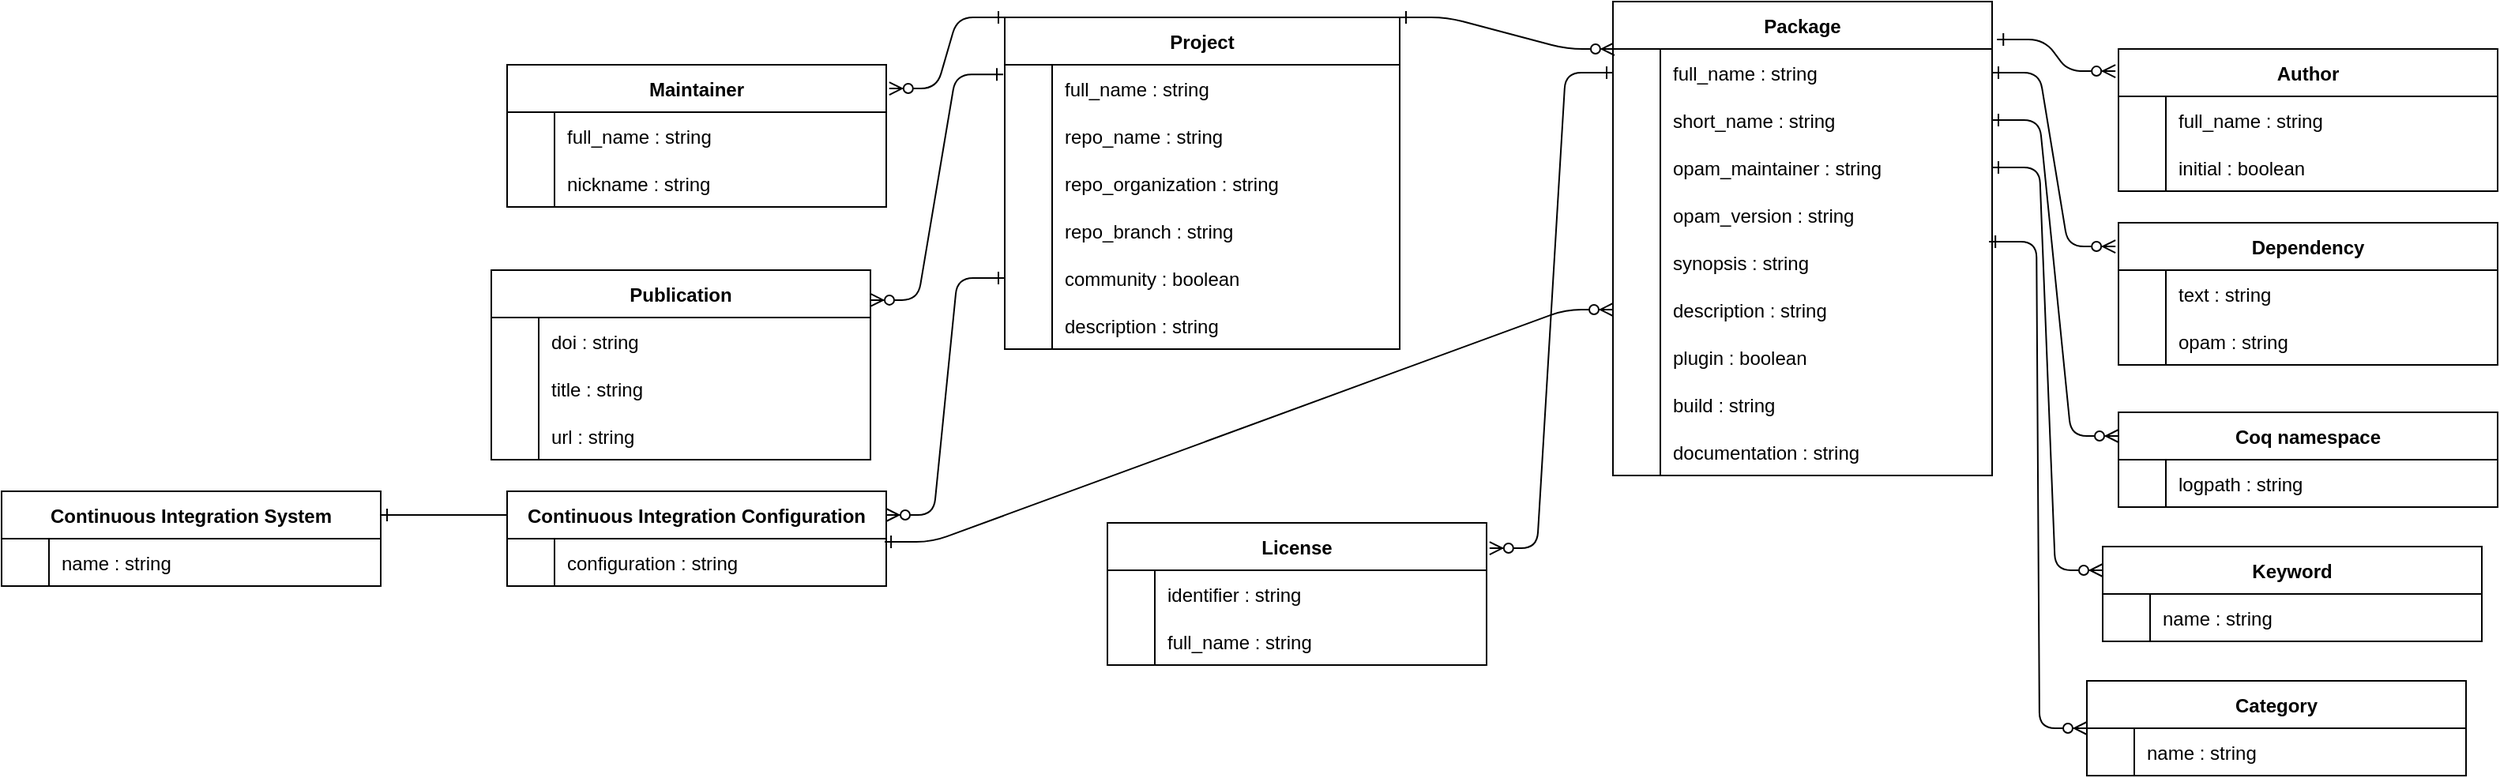 <mxfile version="15.7.3" type="device"><diagram id="R2lEEEUBdFMjLlhIrx00" name="Page-1"><mxGraphModel dx="2591" dy="1025" grid="1" gridSize="10" guides="1" tooltips="1" connect="1" arrows="1" fold="1" page="1" pageScale="1" pageWidth="1169" pageHeight="827" math="0" shadow="0" extFonts="Permanent Marker^https://fonts.googleapis.com/css?family=Permanent+Marker"><root><mxCell id="0"/><mxCell id="1" parent="0"/><mxCell id="C-vyLk0tnHw3VtMMgP7b-1" value="" style="edgeStyle=entityRelationEdgeStyle;endArrow=ERzeroToMany;startArrow=ERone;endFill=1;startFill=0;exitX=1;exitY=0;exitDx=0;exitDy=0;entryX=0.004;entryY=0.1;entryDx=0;entryDy=0;entryPerimeter=0;" parent="1" source="C-vyLk0tnHw3VtMMgP7b-23" target="C-vyLk0tnHw3VtMMgP7b-2" edge="1"><mxGeometry width="100" height="100" relative="1" as="geometry"><mxPoint x="370" y="175" as="sourcePoint"/><mxPoint x="440" y="620" as="targetPoint"/></mxGeometry></mxCell><mxCell id="C-vyLk0tnHw3VtMMgP7b-2" value="Package" style="shape=table;startSize=30;container=1;collapsible=1;childLayout=tableLayout;fixedRows=1;rowLines=0;fontStyle=1;align=center;resizeLast=1;" parent="1" vertex="1"><mxGeometry x="560" y="60" width="240" height="300" as="geometry"/></mxCell><mxCell id="C-vyLk0tnHw3VtMMgP7b-6" value="" style="shape=partialRectangle;collapsible=0;dropTarget=0;pointerEvents=0;fillColor=none;points=[[0,0.5],[1,0.5]];portConstraint=eastwest;top=0;left=0;right=0;bottom=0;" parent="C-vyLk0tnHw3VtMMgP7b-2" vertex="1"><mxGeometry y="30" width="240" height="30" as="geometry"/></mxCell><mxCell id="C-vyLk0tnHw3VtMMgP7b-7" value="" style="shape=partialRectangle;overflow=hidden;connectable=0;fillColor=none;top=0;left=0;bottom=0;right=0;" parent="C-vyLk0tnHw3VtMMgP7b-6" vertex="1"><mxGeometry width="30" height="30" as="geometry"><mxRectangle width="30" height="30" as="alternateBounds"/></mxGeometry></mxCell><mxCell id="C-vyLk0tnHw3VtMMgP7b-8" value="full_name : string" style="shape=partialRectangle;overflow=hidden;connectable=0;fillColor=none;top=0;left=0;bottom=0;right=0;align=left;spacingLeft=6;" parent="C-vyLk0tnHw3VtMMgP7b-6" vertex="1"><mxGeometry x="30" width="210" height="30" as="geometry"><mxRectangle width="210" height="30" as="alternateBounds"/></mxGeometry></mxCell><mxCell id="qzxWyd6y9JS_2lLy-Of7-9" value="" style="shape=partialRectangle;collapsible=0;dropTarget=0;pointerEvents=0;fillColor=none;points=[[0,0.5],[1,0.5]];portConstraint=eastwest;top=0;left=0;right=0;bottom=0;" vertex="1" parent="C-vyLk0tnHw3VtMMgP7b-2"><mxGeometry y="60" width="240" height="30" as="geometry"/></mxCell><mxCell id="qzxWyd6y9JS_2lLy-Of7-10" value="" style="shape=partialRectangle;overflow=hidden;connectable=0;fillColor=none;top=0;left=0;bottom=0;right=0;" vertex="1" parent="qzxWyd6y9JS_2lLy-Of7-9"><mxGeometry width="30" height="30" as="geometry"><mxRectangle width="30" height="30" as="alternateBounds"/></mxGeometry></mxCell><mxCell id="qzxWyd6y9JS_2lLy-Of7-11" value="short_name : string" style="shape=partialRectangle;overflow=hidden;connectable=0;fillColor=none;top=0;left=0;bottom=0;right=0;align=left;spacingLeft=6;" vertex="1" parent="qzxWyd6y9JS_2lLy-Of7-9"><mxGeometry x="30" width="210" height="30" as="geometry"><mxRectangle width="210" height="30" as="alternateBounds"/></mxGeometry></mxCell><mxCell id="qzxWyd6y9JS_2lLy-Of7-12" value="" style="shape=partialRectangle;collapsible=0;dropTarget=0;pointerEvents=0;fillColor=none;points=[[0,0.5],[1,0.5]];portConstraint=eastwest;top=0;left=0;right=0;bottom=0;" vertex="1" parent="C-vyLk0tnHw3VtMMgP7b-2"><mxGeometry y="90" width="240" height="30" as="geometry"/></mxCell><mxCell id="qzxWyd6y9JS_2lLy-Of7-13" value="" style="shape=partialRectangle;overflow=hidden;connectable=0;fillColor=none;top=0;left=0;bottom=0;right=0;" vertex="1" parent="qzxWyd6y9JS_2lLy-Of7-12"><mxGeometry width="30" height="30" as="geometry"><mxRectangle width="30" height="30" as="alternateBounds"/></mxGeometry></mxCell><mxCell id="qzxWyd6y9JS_2lLy-Of7-14" value="opam_maintainer : string" style="shape=partialRectangle;overflow=hidden;connectable=0;fillColor=none;top=0;left=0;bottom=0;right=0;align=left;spacingLeft=6;" vertex="1" parent="qzxWyd6y9JS_2lLy-Of7-12"><mxGeometry x="30" width="210" height="30" as="geometry"><mxRectangle width="210" height="30" as="alternateBounds"/></mxGeometry></mxCell><mxCell id="qzxWyd6y9JS_2lLy-Of7-46" value="" style="shape=partialRectangle;collapsible=0;dropTarget=0;pointerEvents=0;fillColor=none;points=[[0,0.5],[1,0.5]];portConstraint=eastwest;top=0;left=0;right=0;bottom=0;" vertex="1" parent="C-vyLk0tnHw3VtMMgP7b-2"><mxGeometry y="120" width="240" height="30" as="geometry"/></mxCell><mxCell id="qzxWyd6y9JS_2lLy-Of7-47" value="" style="shape=partialRectangle;overflow=hidden;connectable=0;fillColor=none;top=0;left=0;bottom=0;right=0;" vertex="1" parent="qzxWyd6y9JS_2lLy-Of7-46"><mxGeometry width="30" height="30" as="geometry"><mxRectangle width="30" height="30" as="alternateBounds"/></mxGeometry></mxCell><mxCell id="qzxWyd6y9JS_2lLy-Of7-48" value="opam_version : string" style="shape=partialRectangle;overflow=hidden;connectable=0;fillColor=none;top=0;left=0;bottom=0;right=0;align=left;spacingLeft=6;" vertex="1" parent="qzxWyd6y9JS_2lLy-Of7-46"><mxGeometry x="30" width="210" height="30" as="geometry"><mxRectangle width="210" height="30" as="alternateBounds"/></mxGeometry></mxCell><mxCell id="qzxWyd6y9JS_2lLy-Of7-86" value="" style="shape=partialRectangle;collapsible=0;dropTarget=0;pointerEvents=0;fillColor=none;points=[[0,0.5],[1,0.5]];portConstraint=eastwest;top=0;left=0;right=0;bottom=0;" vertex="1" parent="C-vyLk0tnHw3VtMMgP7b-2"><mxGeometry y="150" width="240" height="30" as="geometry"/></mxCell><mxCell id="qzxWyd6y9JS_2lLy-Of7-87" value="" style="shape=partialRectangle;overflow=hidden;connectable=0;fillColor=none;top=0;left=0;bottom=0;right=0;" vertex="1" parent="qzxWyd6y9JS_2lLy-Of7-86"><mxGeometry width="30" height="30" as="geometry"><mxRectangle width="30" height="30" as="alternateBounds"/></mxGeometry></mxCell><mxCell id="qzxWyd6y9JS_2lLy-Of7-88" value="synopsis : string" style="shape=partialRectangle;overflow=hidden;connectable=0;fillColor=none;top=0;left=0;bottom=0;right=0;align=left;spacingLeft=6;" vertex="1" parent="qzxWyd6y9JS_2lLy-Of7-86"><mxGeometry x="30" width="210" height="30" as="geometry"><mxRectangle width="210" height="30" as="alternateBounds"/></mxGeometry></mxCell><mxCell id="qzxWyd6y9JS_2lLy-Of7-105" value="" style="shape=partialRectangle;collapsible=0;dropTarget=0;pointerEvents=0;fillColor=none;points=[[0,0.5],[1,0.5]];portConstraint=eastwest;top=0;left=0;right=0;bottom=0;" vertex="1" parent="C-vyLk0tnHw3VtMMgP7b-2"><mxGeometry y="180" width="240" height="30" as="geometry"/></mxCell><mxCell id="qzxWyd6y9JS_2lLy-Of7-106" value="" style="shape=partialRectangle;overflow=hidden;connectable=0;fillColor=none;top=0;left=0;bottom=0;right=0;" vertex="1" parent="qzxWyd6y9JS_2lLy-Of7-105"><mxGeometry width="30" height="30" as="geometry"><mxRectangle width="30" height="30" as="alternateBounds"/></mxGeometry></mxCell><mxCell id="qzxWyd6y9JS_2lLy-Of7-107" value="description : string" style="shape=partialRectangle;overflow=hidden;connectable=0;fillColor=none;top=0;left=0;bottom=0;right=0;align=left;spacingLeft=6;" vertex="1" parent="qzxWyd6y9JS_2lLy-Of7-105"><mxGeometry x="30" width="210" height="30" as="geometry"><mxRectangle width="210" height="30" as="alternateBounds"/></mxGeometry></mxCell><mxCell id="qzxWyd6y9JS_2lLy-Of7-116" value="" style="shape=partialRectangle;collapsible=0;dropTarget=0;pointerEvents=0;fillColor=none;points=[[0,0.5],[1,0.5]];portConstraint=eastwest;top=0;left=0;right=0;bottom=0;" vertex="1" parent="C-vyLk0tnHw3VtMMgP7b-2"><mxGeometry y="210" width="240" height="30" as="geometry"/></mxCell><mxCell id="qzxWyd6y9JS_2lLy-Of7-117" value="" style="shape=partialRectangle;overflow=hidden;connectable=0;fillColor=none;top=0;left=0;bottom=0;right=0;" vertex="1" parent="qzxWyd6y9JS_2lLy-Of7-116"><mxGeometry width="30" height="30" as="geometry"><mxRectangle width="30" height="30" as="alternateBounds"/></mxGeometry></mxCell><mxCell id="qzxWyd6y9JS_2lLy-Of7-118" value="plugin : boolean" style="shape=partialRectangle;overflow=hidden;connectable=0;fillColor=none;top=0;left=0;bottom=0;right=0;align=left;spacingLeft=6;" vertex="1" parent="qzxWyd6y9JS_2lLy-Of7-116"><mxGeometry x="30" width="210" height="30" as="geometry"><mxRectangle width="210" height="30" as="alternateBounds"/></mxGeometry></mxCell><mxCell id="qzxWyd6y9JS_2lLy-Of7-120" value="" style="shape=partialRectangle;collapsible=0;dropTarget=0;pointerEvents=0;fillColor=none;points=[[0,0.5],[1,0.5]];portConstraint=eastwest;top=0;left=0;right=0;bottom=0;" vertex="1" parent="C-vyLk0tnHw3VtMMgP7b-2"><mxGeometry y="240" width="240" height="30" as="geometry"/></mxCell><mxCell id="qzxWyd6y9JS_2lLy-Of7-121" value="" style="shape=partialRectangle;overflow=hidden;connectable=0;fillColor=none;top=0;left=0;bottom=0;right=0;" vertex="1" parent="qzxWyd6y9JS_2lLy-Of7-120"><mxGeometry width="30" height="30" as="geometry"><mxRectangle width="30" height="30" as="alternateBounds"/></mxGeometry></mxCell><mxCell id="qzxWyd6y9JS_2lLy-Of7-122" value="build : string" style="shape=partialRectangle;overflow=hidden;connectable=0;fillColor=none;top=0;left=0;bottom=0;right=0;align=left;spacingLeft=6;" vertex="1" parent="qzxWyd6y9JS_2lLy-Of7-120"><mxGeometry x="30" width="210" height="30" as="geometry"><mxRectangle width="210" height="30" as="alternateBounds"/></mxGeometry></mxCell><mxCell id="qzxWyd6y9JS_2lLy-Of7-123" value="" style="shape=partialRectangle;collapsible=0;dropTarget=0;pointerEvents=0;fillColor=none;points=[[0,0.5],[1,0.5]];portConstraint=eastwest;top=0;left=0;right=0;bottom=0;" vertex="1" parent="C-vyLk0tnHw3VtMMgP7b-2"><mxGeometry y="270" width="240" height="30" as="geometry"/></mxCell><mxCell id="qzxWyd6y9JS_2lLy-Of7-124" value="" style="shape=partialRectangle;overflow=hidden;connectable=0;fillColor=none;top=0;left=0;bottom=0;right=0;" vertex="1" parent="qzxWyd6y9JS_2lLy-Of7-123"><mxGeometry width="30" height="30" as="geometry"><mxRectangle width="30" height="30" as="alternateBounds"/></mxGeometry></mxCell><mxCell id="qzxWyd6y9JS_2lLy-Of7-125" value="documentation : string" style="shape=partialRectangle;overflow=hidden;connectable=0;fillColor=none;top=0;left=0;bottom=0;right=0;align=left;spacingLeft=6;" vertex="1" parent="qzxWyd6y9JS_2lLy-Of7-123"><mxGeometry x="30" width="210" height="30" as="geometry"><mxRectangle width="210" height="30" as="alternateBounds"/></mxGeometry></mxCell><mxCell id="C-vyLk0tnHw3VtMMgP7b-23" value="Project" style="shape=table;startSize=30;container=1;collapsible=1;childLayout=tableLayout;fixedRows=1;rowLines=0;fontStyle=1;align=center;resizeLast=1;" parent="1" vertex="1"><mxGeometry x="175" y="70" width="250" height="210" as="geometry"/></mxCell><mxCell id="C-vyLk0tnHw3VtMMgP7b-27" value="" style="shape=partialRectangle;collapsible=0;dropTarget=0;pointerEvents=0;fillColor=none;points=[[0,0.5],[1,0.5]];portConstraint=eastwest;top=0;left=0;right=0;bottom=0;" parent="C-vyLk0tnHw3VtMMgP7b-23" vertex="1"><mxGeometry y="30" width="250" height="30" as="geometry"/></mxCell><mxCell id="C-vyLk0tnHw3VtMMgP7b-28" value="" style="shape=partialRectangle;overflow=hidden;connectable=0;fillColor=none;top=0;left=0;bottom=0;right=0;" parent="C-vyLk0tnHw3VtMMgP7b-27" vertex="1"><mxGeometry width="30" height="30" as="geometry"><mxRectangle width="30" height="30" as="alternateBounds"/></mxGeometry></mxCell><mxCell id="C-vyLk0tnHw3VtMMgP7b-29" value="full_name : string" style="shape=partialRectangle;overflow=hidden;connectable=0;fillColor=none;top=0;left=0;bottom=0;right=0;align=left;spacingLeft=6;" parent="C-vyLk0tnHw3VtMMgP7b-27" vertex="1"><mxGeometry x="30" width="220" height="30" as="geometry"><mxRectangle width="220" height="30" as="alternateBounds"/></mxGeometry></mxCell><mxCell id="qzxWyd6y9JS_2lLy-Of7-3" value="" style="shape=partialRectangle;collapsible=0;dropTarget=0;pointerEvents=0;fillColor=none;points=[[0,0.5],[1,0.5]];portConstraint=eastwest;top=0;left=0;right=0;bottom=0;" vertex="1" parent="C-vyLk0tnHw3VtMMgP7b-23"><mxGeometry y="60" width="250" height="30" as="geometry"/></mxCell><mxCell id="qzxWyd6y9JS_2lLy-Of7-4" value="" style="shape=partialRectangle;overflow=hidden;connectable=0;fillColor=none;top=0;left=0;bottom=0;right=0;" vertex="1" parent="qzxWyd6y9JS_2lLy-Of7-3"><mxGeometry width="30" height="30" as="geometry"><mxRectangle width="30" height="30" as="alternateBounds"/></mxGeometry></mxCell><mxCell id="qzxWyd6y9JS_2lLy-Of7-5" value="repo_name : string" style="shape=partialRectangle;overflow=hidden;connectable=0;fillColor=none;top=0;left=0;bottom=0;right=0;align=left;spacingLeft=6;" vertex="1" parent="qzxWyd6y9JS_2lLy-Of7-3"><mxGeometry x="30" width="220" height="30" as="geometry"><mxRectangle width="220" height="30" as="alternateBounds"/></mxGeometry></mxCell><mxCell id="qzxWyd6y9JS_2lLy-Of7-6" value="" style="shape=partialRectangle;collapsible=0;dropTarget=0;pointerEvents=0;fillColor=none;points=[[0,0.5],[1,0.5]];portConstraint=eastwest;top=0;left=0;right=0;bottom=0;" vertex="1" parent="C-vyLk0tnHw3VtMMgP7b-23"><mxGeometry y="90" width="250" height="30" as="geometry"/></mxCell><mxCell id="qzxWyd6y9JS_2lLy-Of7-7" value="" style="shape=partialRectangle;overflow=hidden;connectable=0;fillColor=none;top=0;left=0;bottom=0;right=0;" vertex="1" parent="qzxWyd6y9JS_2lLy-Of7-6"><mxGeometry width="30" height="30" as="geometry"><mxRectangle width="30" height="30" as="alternateBounds"/></mxGeometry></mxCell><mxCell id="qzxWyd6y9JS_2lLy-Of7-8" value="repo_organization : string" style="shape=partialRectangle;overflow=hidden;connectable=0;fillColor=none;top=0;left=0;bottom=0;right=0;align=left;spacingLeft=6;" vertex="1" parent="qzxWyd6y9JS_2lLy-Of7-6"><mxGeometry x="30" width="220" height="30" as="geometry"><mxRectangle width="220" height="30" as="alternateBounds"/></mxGeometry></mxCell><mxCell id="qzxWyd6y9JS_2lLy-Of7-17" value="" style="shape=partialRectangle;collapsible=0;dropTarget=0;pointerEvents=0;fillColor=none;points=[[0,0.5],[1,0.5]];portConstraint=eastwest;top=0;left=0;right=0;bottom=0;" vertex="1" parent="C-vyLk0tnHw3VtMMgP7b-23"><mxGeometry y="120" width="250" height="30" as="geometry"/></mxCell><mxCell id="qzxWyd6y9JS_2lLy-Of7-18" value="" style="shape=partialRectangle;overflow=hidden;connectable=0;fillColor=none;top=0;left=0;bottom=0;right=0;" vertex="1" parent="qzxWyd6y9JS_2lLy-Of7-17"><mxGeometry width="30" height="30" as="geometry"><mxRectangle width="30" height="30" as="alternateBounds"/></mxGeometry></mxCell><mxCell id="qzxWyd6y9JS_2lLy-Of7-19" value="repo_branch : string" style="shape=partialRectangle;overflow=hidden;connectable=0;fillColor=none;top=0;left=0;bottom=0;right=0;align=left;spacingLeft=6;" vertex="1" parent="qzxWyd6y9JS_2lLy-Of7-17"><mxGeometry x="30" width="220" height="30" as="geometry"><mxRectangle width="220" height="30" as="alternateBounds"/></mxGeometry></mxCell><mxCell id="qzxWyd6y9JS_2lLy-Of7-37" value="" style="shape=partialRectangle;collapsible=0;dropTarget=0;pointerEvents=0;fillColor=none;points=[[0,0.5],[1,0.5]];portConstraint=eastwest;top=0;left=0;right=0;bottom=0;" vertex="1" parent="C-vyLk0tnHw3VtMMgP7b-23"><mxGeometry y="150" width="250" height="30" as="geometry"/></mxCell><mxCell id="qzxWyd6y9JS_2lLy-Of7-38" value="" style="shape=partialRectangle;overflow=hidden;connectable=0;fillColor=none;top=0;left=0;bottom=0;right=0;" vertex="1" parent="qzxWyd6y9JS_2lLy-Of7-37"><mxGeometry width="30" height="30" as="geometry"><mxRectangle width="30" height="30" as="alternateBounds"/></mxGeometry></mxCell><mxCell id="qzxWyd6y9JS_2lLy-Of7-39" value="community : boolean" style="shape=partialRectangle;overflow=hidden;connectable=0;fillColor=none;top=0;left=0;bottom=0;right=0;align=left;spacingLeft=6;" vertex="1" parent="qzxWyd6y9JS_2lLy-Of7-37"><mxGeometry x="30" width="220" height="30" as="geometry"><mxRectangle width="220" height="30" as="alternateBounds"/></mxGeometry></mxCell><mxCell id="qzxWyd6y9JS_2lLy-Of7-83" value="" style="shape=partialRectangle;collapsible=0;dropTarget=0;pointerEvents=0;fillColor=none;points=[[0,0.5],[1,0.5]];portConstraint=eastwest;top=0;left=0;right=0;bottom=0;" vertex="1" parent="C-vyLk0tnHw3VtMMgP7b-23"><mxGeometry y="180" width="250" height="30" as="geometry"/></mxCell><mxCell id="qzxWyd6y9JS_2lLy-Of7-84" value="" style="shape=partialRectangle;overflow=hidden;connectable=0;fillColor=none;top=0;left=0;bottom=0;right=0;" vertex="1" parent="qzxWyd6y9JS_2lLy-Of7-83"><mxGeometry width="30" height="30" as="geometry"><mxRectangle width="30" height="30" as="alternateBounds"/></mxGeometry></mxCell><mxCell id="qzxWyd6y9JS_2lLy-Of7-85" value="description : string" style="shape=partialRectangle;overflow=hidden;connectable=0;fillColor=none;top=0;left=0;bottom=0;right=0;align=left;spacingLeft=6;" vertex="1" parent="qzxWyd6y9JS_2lLy-Of7-83"><mxGeometry x="30" width="220" height="30" as="geometry"><mxRectangle width="220" height="30" as="alternateBounds"/></mxGeometry></mxCell><mxCell id="qzxWyd6y9JS_2lLy-Of7-20" value="Maintainer" style="shape=table;startSize=30;container=1;collapsible=1;childLayout=tableLayout;fixedRows=1;rowLines=0;fontStyle=1;align=center;resizeLast=1;" vertex="1" parent="1"><mxGeometry x="-140" y="100" width="240" height="90" as="geometry"/></mxCell><mxCell id="qzxWyd6y9JS_2lLy-Of7-21" value="" style="shape=partialRectangle;collapsible=0;dropTarget=0;pointerEvents=0;fillColor=none;points=[[0,0.5],[1,0.5]];portConstraint=eastwest;top=0;left=0;right=0;bottom=0;" vertex="1" parent="qzxWyd6y9JS_2lLy-Of7-20"><mxGeometry y="30" width="240" height="30" as="geometry"/></mxCell><mxCell id="qzxWyd6y9JS_2lLy-Of7-22" value="" style="shape=partialRectangle;overflow=hidden;connectable=0;fillColor=none;top=0;left=0;bottom=0;right=0;" vertex="1" parent="qzxWyd6y9JS_2lLy-Of7-21"><mxGeometry width="30" height="30" as="geometry"><mxRectangle width="30" height="30" as="alternateBounds"/></mxGeometry></mxCell><mxCell id="qzxWyd6y9JS_2lLy-Of7-23" value="full_name : string" style="shape=partialRectangle;overflow=hidden;connectable=0;fillColor=none;top=0;left=0;bottom=0;right=0;align=left;spacingLeft=6;" vertex="1" parent="qzxWyd6y9JS_2lLy-Of7-21"><mxGeometry x="30" width="210" height="30" as="geometry"><mxRectangle width="210" height="30" as="alternateBounds"/></mxGeometry></mxCell><mxCell id="qzxWyd6y9JS_2lLy-Of7-24" value="" style="shape=partialRectangle;collapsible=0;dropTarget=0;pointerEvents=0;fillColor=none;points=[[0,0.5],[1,0.5]];portConstraint=eastwest;top=0;left=0;right=0;bottom=0;" vertex="1" parent="qzxWyd6y9JS_2lLy-Of7-20"><mxGeometry y="60" width="240" height="30" as="geometry"/></mxCell><mxCell id="qzxWyd6y9JS_2lLy-Of7-25" value="" style="shape=partialRectangle;overflow=hidden;connectable=0;fillColor=none;top=0;left=0;bottom=0;right=0;" vertex="1" parent="qzxWyd6y9JS_2lLy-Of7-24"><mxGeometry width="30" height="30" as="geometry"><mxRectangle width="30" height="30" as="alternateBounds"/></mxGeometry></mxCell><mxCell id="qzxWyd6y9JS_2lLy-Of7-26" value="nickname : string" style="shape=partialRectangle;overflow=hidden;connectable=0;fillColor=none;top=0;left=0;bottom=0;right=0;align=left;spacingLeft=6;" vertex="1" parent="qzxWyd6y9JS_2lLy-Of7-24"><mxGeometry x="30" width="210" height="30" as="geometry"><mxRectangle width="210" height="30" as="alternateBounds"/></mxGeometry></mxCell><mxCell id="qzxWyd6y9JS_2lLy-Of7-30" value="Publication" style="shape=table;startSize=30;container=1;collapsible=1;childLayout=tableLayout;fixedRows=1;rowLines=0;fontStyle=1;align=center;resizeLast=1;" vertex="1" parent="1"><mxGeometry x="-150" y="230" width="240" height="120" as="geometry"/></mxCell><mxCell id="qzxWyd6y9JS_2lLy-Of7-31" value="" style="shape=partialRectangle;collapsible=0;dropTarget=0;pointerEvents=0;fillColor=none;points=[[0,0.5],[1,0.5]];portConstraint=eastwest;top=0;left=0;right=0;bottom=0;" vertex="1" parent="qzxWyd6y9JS_2lLy-Of7-30"><mxGeometry y="30" width="240" height="30" as="geometry"/></mxCell><mxCell id="qzxWyd6y9JS_2lLy-Of7-32" value="" style="shape=partialRectangle;overflow=hidden;connectable=0;fillColor=none;top=0;left=0;bottom=0;right=0;" vertex="1" parent="qzxWyd6y9JS_2lLy-Of7-31"><mxGeometry width="30" height="30" as="geometry"><mxRectangle width="30" height="30" as="alternateBounds"/></mxGeometry></mxCell><mxCell id="qzxWyd6y9JS_2lLy-Of7-33" value="doi : string" style="shape=partialRectangle;overflow=hidden;connectable=0;fillColor=none;top=0;left=0;bottom=0;right=0;align=left;spacingLeft=6;" vertex="1" parent="qzxWyd6y9JS_2lLy-Of7-31"><mxGeometry x="30" width="210" height="30" as="geometry"><mxRectangle width="210" height="30" as="alternateBounds"/></mxGeometry></mxCell><mxCell id="qzxWyd6y9JS_2lLy-Of7-34" value="" style="shape=partialRectangle;collapsible=0;dropTarget=0;pointerEvents=0;fillColor=none;points=[[0,0.5],[1,0.5]];portConstraint=eastwest;top=0;left=0;right=0;bottom=0;" vertex="1" parent="qzxWyd6y9JS_2lLy-Of7-30"><mxGeometry y="60" width="240" height="30" as="geometry"/></mxCell><mxCell id="qzxWyd6y9JS_2lLy-Of7-35" value="" style="shape=partialRectangle;overflow=hidden;connectable=0;fillColor=none;top=0;left=0;bottom=0;right=0;" vertex="1" parent="qzxWyd6y9JS_2lLy-Of7-34"><mxGeometry width="30" height="30" as="geometry"><mxRectangle width="30" height="30" as="alternateBounds"/></mxGeometry></mxCell><mxCell id="qzxWyd6y9JS_2lLy-Of7-36" value="title : string" style="shape=partialRectangle;overflow=hidden;connectable=0;fillColor=none;top=0;left=0;bottom=0;right=0;align=left;spacingLeft=6;" vertex="1" parent="qzxWyd6y9JS_2lLy-Of7-34"><mxGeometry x="30" width="210" height="30" as="geometry"><mxRectangle width="210" height="30" as="alternateBounds"/></mxGeometry></mxCell><mxCell id="qzxWyd6y9JS_2lLy-Of7-43" value="" style="shape=partialRectangle;collapsible=0;dropTarget=0;pointerEvents=0;fillColor=none;points=[[0,0.5],[1,0.5]];portConstraint=eastwest;top=0;left=0;right=0;bottom=0;" vertex="1" parent="qzxWyd6y9JS_2lLy-Of7-30"><mxGeometry y="90" width="240" height="30" as="geometry"/></mxCell><mxCell id="qzxWyd6y9JS_2lLy-Of7-44" value="" style="shape=partialRectangle;overflow=hidden;connectable=0;fillColor=none;top=0;left=0;bottom=0;right=0;" vertex="1" parent="qzxWyd6y9JS_2lLy-Of7-43"><mxGeometry width="30" height="30" as="geometry"><mxRectangle width="30" height="30" as="alternateBounds"/></mxGeometry></mxCell><mxCell id="qzxWyd6y9JS_2lLy-Of7-45" value="url : string" style="shape=partialRectangle;overflow=hidden;connectable=0;fillColor=none;top=0;left=0;bottom=0;right=0;align=left;spacingLeft=6;" vertex="1" parent="qzxWyd6y9JS_2lLy-Of7-43"><mxGeometry x="30" width="210" height="30" as="geometry"><mxRectangle width="210" height="30" as="alternateBounds"/></mxGeometry></mxCell><mxCell id="qzxWyd6y9JS_2lLy-Of7-52" value="" style="edgeStyle=entityRelationEdgeStyle;endArrow=ERzeroToMany;startArrow=ERone;endFill=1;startFill=0;exitX=0;exitY=0;exitDx=0;exitDy=0;entryX=1.008;entryY=0.167;entryDx=0;entryDy=0;entryPerimeter=0;" edge="1" parent="1" source="C-vyLk0tnHw3VtMMgP7b-23" target="qzxWyd6y9JS_2lLy-Of7-20"><mxGeometry width="100" height="100" relative="1" as="geometry"><mxPoint x="150" y="160" as="sourcePoint"/><mxPoint x="-50" y="280" as="targetPoint"/></mxGeometry></mxCell><mxCell id="qzxWyd6y9JS_2lLy-Of7-53" value="" style="edgeStyle=entityRelationEdgeStyle;endArrow=ERzeroToMany;startArrow=ERone;endFill=1;startFill=0;exitX=-0.004;exitY=0.172;exitDx=0;exitDy=0;entryX=1;entryY=0.158;entryDx=0;entryDy=0;entryPerimeter=0;exitPerimeter=0;" edge="1" parent="1" source="C-vyLk0tnHw3VtMMgP7b-23" target="qzxWyd6y9JS_2lLy-Of7-30"><mxGeometry width="100" height="100" relative="1" as="geometry"><mxPoint x="185" y="80" as="sourcePoint"/><mxPoint x="111.92" y="125.03" as="targetPoint"/></mxGeometry></mxCell><mxCell id="qzxWyd6y9JS_2lLy-Of7-54" value="Author" style="shape=table;startSize=30;container=1;collapsible=1;childLayout=tableLayout;fixedRows=1;rowLines=0;fontStyle=1;align=center;resizeLast=1;" vertex="1" parent="1"><mxGeometry x="880" y="90" width="240" height="90" as="geometry"/></mxCell><mxCell id="qzxWyd6y9JS_2lLy-Of7-55" value="" style="shape=partialRectangle;collapsible=0;dropTarget=0;pointerEvents=0;fillColor=none;points=[[0,0.5],[1,0.5]];portConstraint=eastwest;top=0;left=0;right=0;bottom=0;" vertex="1" parent="qzxWyd6y9JS_2lLy-Of7-54"><mxGeometry y="30" width="240" height="30" as="geometry"/></mxCell><mxCell id="qzxWyd6y9JS_2lLy-Of7-56" value="" style="shape=partialRectangle;overflow=hidden;connectable=0;fillColor=none;top=0;left=0;bottom=0;right=0;" vertex="1" parent="qzxWyd6y9JS_2lLy-Of7-55"><mxGeometry width="30" height="30" as="geometry"><mxRectangle width="30" height="30" as="alternateBounds"/></mxGeometry></mxCell><mxCell id="qzxWyd6y9JS_2lLy-Of7-57" value="full_name : string" style="shape=partialRectangle;overflow=hidden;connectable=0;fillColor=none;top=0;left=0;bottom=0;right=0;align=left;spacingLeft=6;" vertex="1" parent="qzxWyd6y9JS_2lLy-Of7-55"><mxGeometry x="30" width="210" height="30" as="geometry"><mxRectangle width="210" height="30" as="alternateBounds"/></mxGeometry></mxCell><mxCell id="qzxWyd6y9JS_2lLy-Of7-58" value="" style="shape=partialRectangle;collapsible=0;dropTarget=0;pointerEvents=0;fillColor=none;points=[[0,0.5],[1,0.5]];portConstraint=eastwest;top=0;left=0;right=0;bottom=0;" vertex="1" parent="qzxWyd6y9JS_2lLy-Of7-54"><mxGeometry y="60" width="240" height="30" as="geometry"/></mxCell><mxCell id="qzxWyd6y9JS_2lLy-Of7-59" value="" style="shape=partialRectangle;overflow=hidden;connectable=0;fillColor=none;top=0;left=0;bottom=0;right=0;" vertex="1" parent="qzxWyd6y9JS_2lLy-Of7-58"><mxGeometry width="30" height="30" as="geometry"><mxRectangle width="30" height="30" as="alternateBounds"/></mxGeometry></mxCell><mxCell id="qzxWyd6y9JS_2lLy-Of7-60" value="initial : boolean" style="shape=partialRectangle;overflow=hidden;connectable=0;fillColor=none;top=0;left=0;bottom=0;right=0;align=left;spacingLeft=6;" vertex="1" parent="qzxWyd6y9JS_2lLy-Of7-58"><mxGeometry x="30" width="210" height="30" as="geometry"><mxRectangle width="210" height="30" as="alternateBounds"/></mxGeometry></mxCell><mxCell id="qzxWyd6y9JS_2lLy-Of7-61" value="" style="edgeStyle=entityRelationEdgeStyle;endArrow=ERzeroToMany;startArrow=ERone;endFill=1;startFill=0;exitX=1.013;exitY=0.08;exitDx=0;exitDy=0;entryX=-0.008;entryY=0.156;entryDx=0;entryDy=0;entryPerimeter=0;exitPerimeter=0;" edge="1" parent="1" source="C-vyLk0tnHw3VtMMgP7b-2" target="qzxWyd6y9JS_2lLy-Of7-54"><mxGeometry width="100" height="100" relative="1" as="geometry"><mxPoint x="800" y="80" as="sourcePoint"/><mxPoint x="935.96" y="85" as="targetPoint"/></mxGeometry></mxCell><mxCell id="qzxWyd6y9JS_2lLy-Of7-62" value="Dependency" style="shape=table;startSize=30;container=1;collapsible=1;childLayout=tableLayout;fixedRows=1;rowLines=0;fontStyle=1;align=center;resizeLast=1;" vertex="1" parent="1"><mxGeometry x="880" y="200" width="240" height="90" as="geometry"/></mxCell><mxCell id="qzxWyd6y9JS_2lLy-Of7-63" value="" style="shape=partialRectangle;collapsible=0;dropTarget=0;pointerEvents=0;fillColor=none;points=[[0,0.5],[1,0.5]];portConstraint=eastwest;top=0;left=0;right=0;bottom=0;" vertex="1" parent="qzxWyd6y9JS_2lLy-Of7-62"><mxGeometry y="30" width="240" height="30" as="geometry"/></mxCell><mxCell id="qzxWyd6y9JS_2lLy-Of7-64" value="" style="shape=partialRectangle;overflow=hidden;connectable=0;fillColor=none;top=0;left=0;bottom=0;right=0;" vertex="1" parent="qzxWyd6y9JS_2lLy-Of7-63"><mxGeometry width="30" height="30" as="geometry"><mxRectangle width="30" height="30" as="alternateBounds"/></mxGeometry></mxCell><mxCell id="qzxWyd6y9JS_2lLy-Of7-65" value="text : string" style="shape=partialRectangle;overflow=hidden;connectable=0;fillColor=none;top=0;left=0;bottom=0;right=0;align=left;spacingLeft=6;" vertex="1" parent="qzxWyd6y9JS_2lLy-Of7-63"><mxGeometry x="30" width="210" height="30" as="geometry"><mxRectangle width="210" height="30" as="alternateBounds"/></mxGeometry></mxCell><mxCell id="qzxWyd6y9JS_2lLy-Of7-66" value="" style="shape=partialRectangle;collapsible=0;dropTarget=0;pointerEvents=0;fillColor=none;points=[[0,0.5],[1,0.5]];portConstraint=eastwest;top=0;left=0;right=0;bottom=0;" vertex="1" parent="qzxWyd6y9JS_2lLy-Of7-62"><mxGeometry y="60" width="240" height="30" as="geometry"/></mxCell><mxCell id="qzxWyd6y9JS_2lLy-Of7-67" value="" style="shape=partialRectangle;overflow=hidden;connectable=0;fillColor=none;top=0;left=0;bottom=0;right=0;" vertex="1" parent="qzxWyd6y9JS_2lLy-Of7-66"><mxGeometry width="30" height="30" as="geometry"><mxRectangle width="30" height="30" as="alternateBounds"/></mxGeometry></mxCell><mxCell id="qzxWyd6y9JS_2lLy-Of7-68" value="opam : string" style="shape=partialRectangle;overflow=hidden;connectable=0;fillColor=none;top=0;left=0;bottom=0;right=0;align=left;spacingLeft=6;" vertex="1" parent="qzxWyd6y9JS_2lLy-Of7-66"><mxGeometry x="30" width="210" height="30" as="geometry"><mxRectangle width="210" height="30" as="alternateBounds"/></mxGeometry></mxCell><mxCell id="qzxWyd6y9JS_2lLy-Of7-76" value="Coq namespace" style="shape=table;startSize=30;container=1;collapsible=1;childLayout=tableLayout;fixedRows=1;rowLines=0;fontStyle=1;align=center;resizeLast=1;" vertex="1" parent="1"><mxGeometry x="880" y="320" width="240" height="60" as="geometry"/></mxCell><mxCell id="qzxWyd6y9JS_2lLy-Of7-77" value="" style="shape=partialRectangle;collapsible=0;dropTarget=0;pointerEvents=0;fillColor=none;points=[[0,0.5],[1,0.5]];portConstraint=eastwest;top=0;left=0;right=0;bottom=0;" vertex="1" parent="qzxWyd6y9JS_2lLy-Of7-76"><mxGeometry y="30" width="240" height="30" as="geometry"/></mxCell><mxCell id="qzxWyd6y9JS_2lLy-Of7-78" value="" style="shape=partialRectangle;overflow=hidden;connectable=0;fillColor=none;top=0;left=0;bottom=0;right=0;" vertex="1" parent="qzxWyd6y9JS_2lLy-Of7-77"><mxGeometry width="30" height="30" as="geometry"><mxRectangle width="30" height="30" as="alternateBounds"/></mxGeometry></mxCell><mxCell id="qzxWyd6y9JS_2lLy-Of7-79" value="logpath : string" style="shape=partialRectangle;overflow=hidden;connectable=0;fillColor=none;top=0;left=0;bottom=0;right=0;align=left;spacingLeft=6;" vertex="1" parent="qzxWyd6y9JS_2lLy-Of7-77"><mxGeometry x="30" width="210" height="30" as="geometry"><mxRectangle width="210" height="30" as="alternateBounds"/></mxGeometry></mxCell><mxCell id="qzxWyd6y9JS_2lLy-Of7-93" value="License" style="shape=table;startSize=30;container=1;collapsible=1;childLayout=tableLayout;fixedRows=1;rowLines=0;fontStyle=1;align=center;resizeLast=1;" vertex="1" parent="1"><mxGeometry x="240" y="390" width="240" height="90" as="geometry"/></mxCell><mxCell id="qzxWyd6y9JS_2lLy-Of7-94" value="" style="shape=partialRectangle;collapsible=0;dropTarget=0;pointerEvents=0;fillColor=none;points=[[0,0.5],[1,0.5]];portConstraint=eastwest;top=0;left=0;right=0;bottom=0;" vertex="1" parent="qzxWyd6y9JS_2lLy-Of7-93"><mxGeometry y="30" width="240" height="30" as="geometry"/></mxCell><mxCell id="qzxWyd6y9JS_2lLy-Of7-95" value="" style="shape=partialRectangle;overflow=hidden;connectable=0;fillColor=none;top=0;left=0;bottom=0;right=0;" vertex="1" parent="qzxWyd6y9JS_2lLy-Of7-94"><mxGeometry width="30" height="30" as="geometry"><mxRectangle width="30" height="30" as="alternateBounds"/></mxGeometry></mxCell><mxCell id="qzxWyd6y9JS_2lLy-Of7-96" value="identifier : string" style="shape=partialRectangle;overflow=hidden;connectable=0;fillColor=none;top=0;left=0;bottom=0;right=0;align=left;spacingLeft=6;" vertex="1" parent="qzxWyd6y9JS_2lLy-Of7-94"><mxGeometry x="30" width="210" height="30" as="geometry"><mxRectangle width="210" height="30" as="alternateBounds"/></mxGeometry></mxCell><mxCell id="qzxWyd6y9JS_2lLy-Of7-97" value="" style="shape=partialRectangle;collapsible=0;dropTarget=0;pointerEvents=0;fillColor=none;points=[[0,0.5],[1,0.5]];portConstraint=eastwest;top=0;left=0;right=0;bottom=0;" vertex="1" parent="qzxWyd6y9JS_2lLy-Of7-93"><mxGeometry y="60" width="240" height="30" as="geometry"/></mxCell><mxCell id="qzxWyd6y9JS_2lLy-Of7-98" value="" style="shape=partialRectangle;overflow=hidden;connectable=0;fillColor=none;top=0;left=0;bottom=0;right=0;" vertex="1" parent="qzxWyd6y9JS_2lLy-Of7-97"><mxGeometry width="30" height="30" as="geometry"><mxRectangle width="30" height="30" as="alternateBounds"/></mxGeometry></mxCell><mxCell id="qzxWyd6y9JS_2lLy-Of7-99" value="full_name : string" style="shape=partialRectangle;overflow=hidden;connectable=0;fillColor=none;top=0;left=0;bottom=0;right=0;align=left;spacingLeft=6;" vertex="1" parent="qzxWyd6y9JS_2lLy-Of7-97"><mxGeometry x="30" width="210" height="30" as="geometry"><mxRectangle width="210" height="30" as="alternateBounds"/></mxGeometry></mxCell><mxCell id="qzxWyd6y9JS_2lLy-Of7-100" value="Keyword" style="shape=table;startSize=30;container=1;collapsible=1;childLayout=tableLayout;fixedRows=1;rowLines=0;fontStyle=1;align=center;resizeLast=1;" vertex="1" parent="1"><mxGeometry x="870" y="405" width="240" height="60" as="geometry"/></mxCell><mxCell id="qzxWyd6y9JS_2lLy-Of7-101" value="" style="shape=partialRectangle;collapsible=0;dropTarget=0;pointerEvents=0;fillColor=none;points=[[0,0.5],[1,0.5]];portConstraint=eastwest;top=0;left=0;right=0;bottom=0;" vertex="1" parent="qzxWyd6y9JS_2lLy-Of7-100"><mxGeometry y="30" width="240" height="30" as="geometry"/></mxCell><mxCell id="qzxWyd6y9JS_2lLy-Of7-102" value="" style="shape=partialRectangle;overflow=hidden;connectable=0;fillColor=none;top=0;left=0;bottom=0;right=0;" vertex="1" parent="qzxWyd6y9JS_2lLy-Of7-101"><mxGeometry width="30" height="30" as="geometry"><mxRectangle width="30" height="30" as="alternateBounds"/></mxGeometry></mxCell><mxCell id="qzxWyd6y9JS_2lLy-Of7-103" value="name : string" style="shape=partialRectangle;overflow=hidden;connectable=0;fillColor=none;top=0;left=0;bottom=0;right=0;align=left;spacingLeft=6;" vertex="1" parent="qzxWyd6y9JS_2lLy-Of7-101"><mxGeometry x="30" width="210" height="30" as="geometry"><mxRectangle width="210" height="30" as="alternateBounds"/></mxGeometry></mxCell><mxCell id="qzxWyd6y9JS_2lLy-Of7-104" value="" style="edgeStyle=entityRelationEdgeStyle;endArrow=ERzeroToMany;startArrow=ERone;endFill=1;startFill=0;exitX=0;exitY=0.5;exitDx=0;exitDy=0;entryX=1.008;entryY=0.178;entryDx=0;entryDy=0;entryPerimeter=0;" edge="1" parent="1" source="C-vyLk0tnHw3VtMMgP7b-6" target="qzxWyd6y9JS_2lLy-Of7-93"><mxGeometry width="100" height="100" relative="1" as="geometry"><mxPoint x="520" y="140" as="sourcePoint"/><mxPoint x="888.08" y="114.04" as="targetPoint"/></mxGeometry></mxCell><mxCell id="qzxWyd6y9JS_2lLy-Of7-108" value="Category" style="shape=table;startSize=30;container=1;collapsible=1;childLayout=tableLayout;fixedRows=1;rowLines=0;fontStyle=1;align=center;resizeLast=1;" vertex="1" parent="1"><mxGeometry x="860" y="490" width="240" height="60" as="geometry"/></mxCell><mxCell id="qzxWyd6y9JS_2lLy-Of7-109" value="" style="shape=partialRectangle;collapsible=0;dropTarget=0;pointerEvents=0;fillColor=none;points=[[0,0.5],[1,0.5]];portConstraint=eastwest;top=0;left=0;right=0;bottom=0;" vertex="1" parent="qzxWyd6y9JS_2lLy-Of7-108"><mxGeometry y="30" width="240" height="30" as="geometry"/></mxCell><mxCell id="qzxWyd6y9JS_2lLy-Of7-110" value="" style="shape=partialRectangle;overflow=hidden;connectable=0;fillColor=none;top=0;left=0;bottom=0;right=0;" vertex="1" parent="qzxWyd6y9JS_2lLy-Of7-109"><mxGeometry width="30" height="30" as="geometry"><mxRectangle width="30" height="30" as="alternateBounds"/></mxGeometry></mxCell><mxCell id="qzxWyd6y9JS_2lLy-Of7-111" value="name : string" style="shape=partialRectangle;overflow=hidden;connectable=0;fillColor=none;top=0;left=0;bottom=0;right=0;align=left;spacingLeft=6;" vertex="1" parent="qzxWyd6y9JS_2lLy-Of7-109"><mxGeometry x="30" width="210" height="30" as="geometry"><mxRectangle width="210" height="30" as="alternateBounds"/></mxGeometry></mxCell><mxCell id="qzxWyd6y9JS_2lLy-Of7-112" value="Continuous Integration Configuration" style="shape=table;startSize=30;container=1;collapsible=1;childLayout=tableLayout;fixedRows=1;rowLines=0;fontStyle=1;align=center;resizeLast=1;" vertex="1" parent="1"><mxGeometry x="-140" y="370" width="240" height="60" as="geometry"/></mxCell><mxCell id="qzxWyd6y9JS_2lLy-Of7-113" value="" style="shape=partialRectangle;collapsible=0;dropTarget=0;pointerEvents=0;fillColor=none;points=[[0,0.5],[1,0.5]];portConstraint=eastwest;top=0;left=0;right=0;bottom=0;" vertex="1" parent="qzxWyd6y9JS_2lLy-Of7-112"><mxGeometry y="30" width="240" height="30" as="geometry"/></mxCell><mxCell id="qzxWyd6y9JS_2lLy-Of7-114" value="" style="shape=partialRectangle;overflow=hidden;connectable=0;fillColor=none;top=0;left=0;bottom=0;right=0;" vertex="1" parent="qzxWyd6y9JS_2lLy-Of7-113"><mxGeometry width="30" height="30" as="geometry"><mxRectangle width="30" height="30" as="alternateBounds"/></mxGeometry></mxCell><mxCell id="qzxWyd6y9JS_2lLy-Of7-115" value="configuration : string" style="shape=partialRectangle;overflow=hidden;connectable=0;fillColor=none;top=0;left=0;bottom=0;right=0;align=left;spacingLeft=6;" vertex="1" parent="qzxWyd6y9JS_2lLy-Of7-113"><mxGeometry x="30" width="210" height="30" as="geometry"><mxRectangle width="210" height="30" as="alternateBounds"/></mxGeometry></mxCell><mxCell id="qzxWyd6y9JS_2lLy-Of7-119" value="" style="edgeStyle=entityRelationEdgeStyle;endArrow=ERzeroToMany;startArrow=ERone;endFill=1;startFill=0;exitX=0;exitY=0.5;exitDx=0;exitDy=0;entryX=1;entryY=0.25;entryDx=0;entryDy=0;" edge="1" parent="1" source="qzxWyd6y9JS_2lLy-Of7-37" target="qzxWyd6y9JS_2lLy-Of7-112"><mxGeometry width="100" height="100" relative="1" as="geometry"><mxPoint x="130" y="270" as="sourcePoint"/><mxPoint x="190" y="380" as="targetPoint"/></mxGeometry></mxCell><mxCell id="qzxWyd6y9JS_2lLy-Of7-126" value="" style="edgeStyle=entityRelationEdgeStyle;endArrow=ERzeroToMany;startArrow=ERone;endFill=1;startFill=0;exitX=1;exitY=0.5;exitDx=0;exitDy=0;entryX=-0.008;entryY=0.167;entryDx=0;entryDy=0;entryPerimeter=0;" edge="1" parent="1" source="C-vyLk0tnHw3VtMMgP7b-6" target="qzxWyd6y9JS_2lLy-Of7-62"><mxGeometry width="100" height="100" relative="1" as="geometry"><mxPoint x="813.12" y="94" as="sourcePoint"/><mxPoint x="888.08" y="114.04" as="targetPoint"/></mxGeometry></mxCell><mxCell id="qzxWyd6y9JS_2lLy-Of7-127" value="" style="edgeStyle=entityRelationEdgeStyle;endArrow=ERzeroToMany;startArrow=ERone;endFill=1;startFill=0;exitX=1;exitY=0.5;exitDx=0;exitDy=0;entryX=0;entryY=0.25;entryDx=0;entryDy=0;" edge="1" parent="1" source="qzxWyd6y9JS_2lLy-Of7-9" target="qzxWyd6y9JS_2lLy-Of7-76"><mxGeometry width="100" height="100" relative="1" as="geometry"><mxPoint x="810" y="115" as="sourcePoint"/><mxPoint x="850" y="350" as="targetPoint"/></mxGeometry></mxCell><mxCell id="qzxWyd6y9JS_2lLy-Of7-128" value="Continuous Integration System" style="shape=table;startSize=30;container=1;collapsible=1;childLayout=tableLayout;fixedRows=1;rowLines=0;fontStyle=1;align=center;resizeLast=1;" vertex="1" parent="1"><mxGeometry x="-460" y="370" width="240" height="60" as="geometry"/></mxCell><mxCell id="qzxWyd6y9JS_2lLy-Of7-129" value="" style="shape=partialRectangle;collapsible=0;dropTarget=0;pointerEvents=0;fillColor=none;points=[[0,0.5],[1,0.5]];portConstraint=eastwest;top=0;left=0;right=0;bottom=0;" vertex="1" parent="qzxWyd6y9JS_2lLy-Of7-128"><mxGeometry y="30" width="240" height="30" as="geometry"/></mxCell><mxCell id="qzxWyd6y9JS_2lLy-Of7-130" value="" style="shape=partialRectangle;overflow=hidden;connectable=0;fillColor=none;top=0;left=0;bottom=0;right=0;" vertex="1" parent="qzxWyd6y9JS_2lLy-Of7-129"><mxGeometry width="30" height="30" as="geometry"><mxRectangle width="30" height="30" as="alternateBounds"/></mxGeometry></mxCell><mxCell id="qzxWyd6y9JS_2lLy-Of7-131" value="name : string" style="shape=partialRectangle;overflow=hidden;connectable=0;fillColor=none;top=0;left=0;bottom=0;right=0;align=left;spacingLeft=6;" vertex="1" parent="qzxWyd6y9JS_2lLy-Of7-129"><mxGeometry x="30" width="210" height="30" as="geometry"><mxRectangle width="210" height="30" as="alternateBounds"/></mxGeometry></mxCell><mxCell id="qzxWyd6y9JS_2lLy-Of7-132" value="" style="edgeStyle=entityRelationEdgeStyle;endArrow=ERzeroToMany;startArrow=ERone;endFill=1;startFill=0;exitX=0.996;exitY=0.067;exitDx=0;exitDy=0;entryX=0;entryY=0.5;entryDx=0;entryDy=0;exitPerimeter=0;" edge="1" parent="1" source="qzxWyd6y9JS_2lLy-Of7-113" target="qzxWyd6y9JS_2lLy-Of7-105"><mxGeometry width="100" height="100" relative="1" as="geometry"><mxPoint x="491.92" y="386.02" as="sourcePoint"/><mxPoint x="570" y="115" as="targetPoint"/></mxGeometry></mxCell><mxCell id="qzxWyd6y9JS_2lLy-Of7-134" value="" style="edgeStyle=entityRelationEdgeStyle;fontSize=12;html=1;endArrow=ERone;endFill=1;rounded=0;entryX=1;entryY=0.25;entryDx=0;entryDy=0;exitX=0;exitY=0.25;exitDx=0;exitDy=0;" edge="1" parent="1" source="qzxWyd6y9JS_2lLy-Of7-112" target="qzxWyd6y9JS_2lLy-Of7-128"><mxGeometry width="100" height="100" relative="1" as="geometry"><mxPoint x="260" y="470" as="sourcePoint"/><mxPoint x="160" y="570" as="targetPoint"/></mxGeometry></mxCell><mxCell id="qzxWyd6y9JS_2lLy-Of7-135" value="" style="edgeStyle=entityRelationEdgeStyle;endArrow=ERzeroToMany;startArrow=ERone;endFill=1;startFill=0;exitX=1;exitY=0.5;exitDx=0;exitDy=0;entryX=0;entryY=0.25;entryDx=0;entryDy=0;" edge="1" parent="1" source="qzxWyd6y9JS_2lLy-Of7-12" target="qzxWyd6y9JS_2lLy-Of7-100"><mxGeometry width="100" height="100" relative="1" as="geometry"><mxPoint x="810" y="145" as="sourcePoint"/><mxPoint x="890" y="345" as="targetPoint"/></mxGeometry></mxCell><mxCell id="qzxWyd6y9JS_2lLy-Of7-136" value="" style="edgeStyle=entityRelationEdgeStyle;endArrow=ERzeroToMany;startArrow=ERone;endFill=1;startFill=0;exitX=0.992;exitY=0.067;exitDx=0;exitDy=0;exitPerimeter=0;" edge="1" parent="1" source="qzxWyd6y9JS_2lLy-Of7-86" target="qzxWyd6y9JS_2lLy-Of7-108"><mxGeometry width="100" height="100" relative="1" as="geometry"><mxPoint x="810" y="175" as="sourcePoint"/><mxPoint x="880" y="430" as="targetPoint"/></mxGeometry></mxCell></root></mxGraphModel></diagram></mxfile>
